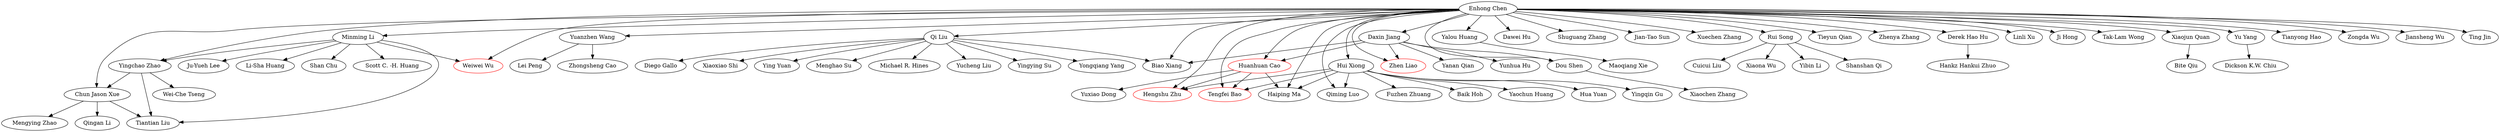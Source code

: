 strict digraph G{
"Enhong Chen" -> "Minming Li"
"Enhong Chen" -> "Chun Jason Xue"
"Enhong Chen" -> "Yuanzhen Wang"
"Enhong Chen" -> "Biao Xiang"
"Yalou Huang" -> "Maoqiang Xie"
"Enhong Chen" -> "Dawei Hu"
"Minming Li" -> "Tiantian Liu"
"Yuanzhen Wang" -> "Zhongsheng Cao"
"Enhong Chen" -> "Shuguang Zhang"
"Minming Li" -> "Ju-Yueh Lee"
"Minming Li" -> "Li-Sha Huang"
"Hui Xiong" -> "Hengshu Zhu"
"Enhong Chen" -> "Tengfei Bao"
"Enhong Chen" -> "Yalou Huang"
"Enhong Chen" -> "Jian-Tao Sun"
"Qi Liu" -> "Yingying Su"
"Enhong Chen" -> "Daxin Jiang"
"Daxin Jiang" -> "Huanhuan Cao"
"Minming Li" -> "Shan Chu"
"Enhong Chen" -> "Xuechen Zhang"
"Hui Xiong" -> "Haiping Ma"
"Huanhuan Cao" -> "Yuxiao Dong"
"Rui Song" -> "Xiaona Wu"
"Yuanzhen Wang" -> "Lei Peng"
"Enhong Chen" -> "Tieyun Qian"
"Enhong Chen" -> "Zhenya Zhang"
"Qi Liu" -> "Yongqiang Yang"
"Enhong Chen" -> "Qiming Luo"
"Rui Song" -> "Yibin Li"
"Qi Liu" -> "Diego Gallo"
"Enhong Chen" -> "Derek Hao Hu"
"Enhong Chen" -> "Linli Xu"
"Qi Liu" -> "Xiaoxiao Shi"
"Minming Li" -> "Weiwei Wu"
"Qi Liu" -> "Ying Yuan"
"Chun Jason Xue" -> "Mengying Zhao"
"Hui Xiong" -> "Fuzhen Zhuang"
"Minming Li" -> "Scott C. -H. Huang"
"Daxin Jiang" -> "Zhen Liao"
"Huanhuan Cao" -> "Tengfei Bao"
"Hui Xiong" -> "Baik Hoh"
"Enhong Chen" -> "Dou Shen"
"Hui Xiong" -> "Qiming Luo"
"Enhong Chen" -> "Rui Song"
"Daxin Jiang" -> "Dou Shen"
"Hui Xiong" -> "Yaochun Huang"
"Enhong Chen" -> "Ji Hong"
"Daxin Jiang" -> "Yunhua Hu"
"Hui Xiong" -> "Hua Yuan"
"Qi Liu" -> "Biao Xiang"
"Huanhuan Cao" -> "Haiping Ma"
"Huanhuan Cao" -> "Hengshu Zhu"
"Qi Liu" -> "Menghao Su"
"Enhong Chen" -> "Yingchao Zhao"
"Enhong Chen" -> "Zhen Liao"
"Enhong Chen" -> "Huanhuan Cao"
"Enhong Chen" -> "Qi Liu"
"Daxin Jiang" -> "Yanan Qian"
"Enhong Chen" -> "Tak-Lam Wong"
"Xiaojun Quan" -> "Bite Qiu"
"Enhong Chen" -> "Haiping Ma"
"Yu Yang" -> "Dickson K.W. Chiu"
"Chun Jason Xue" -> "Qingan Li"
"Enhong Chen" -> "Yu Yang"
"Rui Song" -> "Shanshan Qi"
"Rui Song" -> "Cuicui Liu"
"Minming Li" -> "Yingchao Zhao"
"Enhong Chen" -> "Tianyong Hao"
"Enhong Chen" -> "Weiwei Wu"
"Enhong Chen" -> "Xiaojun Quan"
"Qi Liu" -> "Michael R. Hines"
"Yingchao Zhao" -> "Chun Jason Xue"
"Dou Shen" -> "Xiaochen Zhang"
"Derek Hao Hu" -> "Hankz Hankui Zhuo"
"Qi Liu" -> "Yucheng Liu"
"Enhong Chen" -> "Zongda Wu"
"Hui Xiong" -> "Yingqin Gu"
"Chun Jason Xue" -> "Tiantian Liu"
"Enhong Chen" -> "Jiansheng Wu"
"Enhong Chen" -> "Ting Jin"
"Enhong Chen" -> "Hengshu Zhu"
"Hui Xiong" -> "Tengfei Bao"
"Enhong Chen" -> "Hui Xiong"
"Yingchao Zhao" -> "Wei-Che Tseng"
"Yingchao Zhao" -> "Tiantian Liu"
"Daxin Jiang" -> "Biao Xiang"
"Zhen Liao" [color = red]"Huanhuan Cao" [color = red]"Weiwei Wu" [color = red]"Tengfei Bao" [color = red]"Hengshu Zhu" [color = red]}